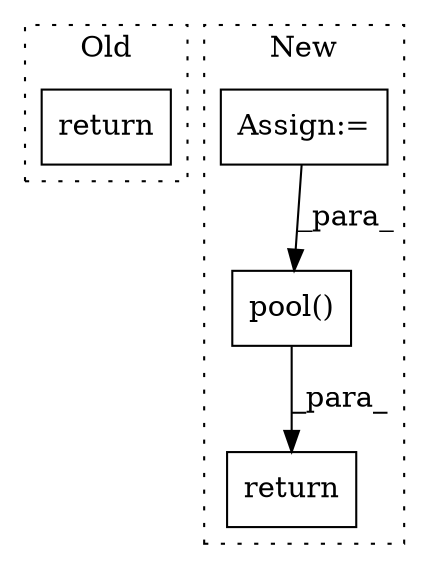 digraph G {
subgraph cluster0 {
1 [label="return" a="93" s="13745" l="7" shape="box"];
label = "Old";
style="dotted";
}
subgraph cluster1 {
2 [label="pool()" a="75" s="13960,13973" l="10,1" shape="box"];
3 [label="return" a="93" s="13953" l="7" shape="box"];
4 [label="Assign:=" a="68" s="13839" l="3" shape="box"];
label = "New";
style="dotted";
}
2 -> 3 [label="_para_"];
4 -> 2 [label="_para_"];
}